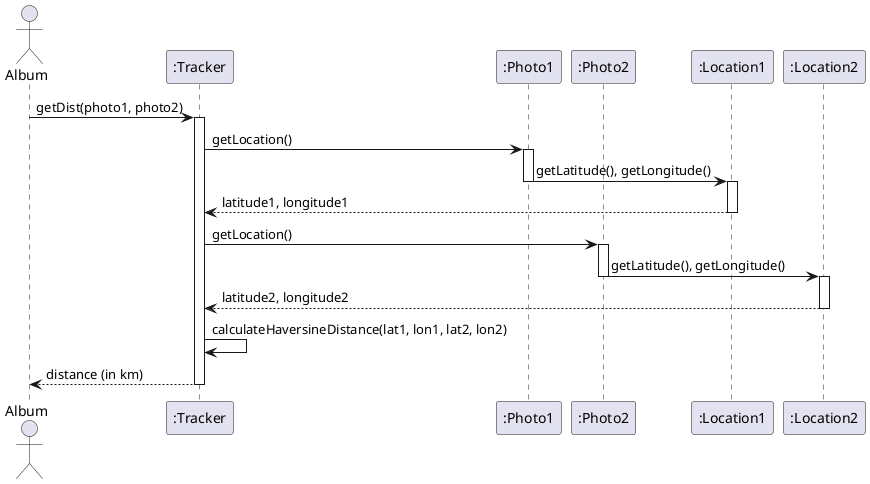@startuml
actor Album
participant ":Tracker" as Tracker
participant ":Photo1" as Photo1
participant ":Photo2" as Photo2
participant ":Location1" as Location1
participant ":Location2" as Location2

Album -> Tracker: getDist(photo1, photo2)
activate Tracker

Tracker -> Photo1: getLocation()
activate Photo1
Photo1 -> Location1: getLatitude(), getLongitude()
deactivate Photo1
activate Location1
Location1 --> Tracker: latitude1, longitude1
deactivate Location1

Tracker -> Photo2: getLocation()
activate Photo2
Photo2 -> Location2: getLatitude(), getLongitude()
deactivate Photo2
activate Location2
Location2 --> Tracker: latitude2, longitude2
deactivate Location2

Tracker -> Tracker: calculateHaversineDistance(lat1, lon1, lat2, lon2)
Tracker --> Album: distance (in km)
deactivate Tracker
@enduml
